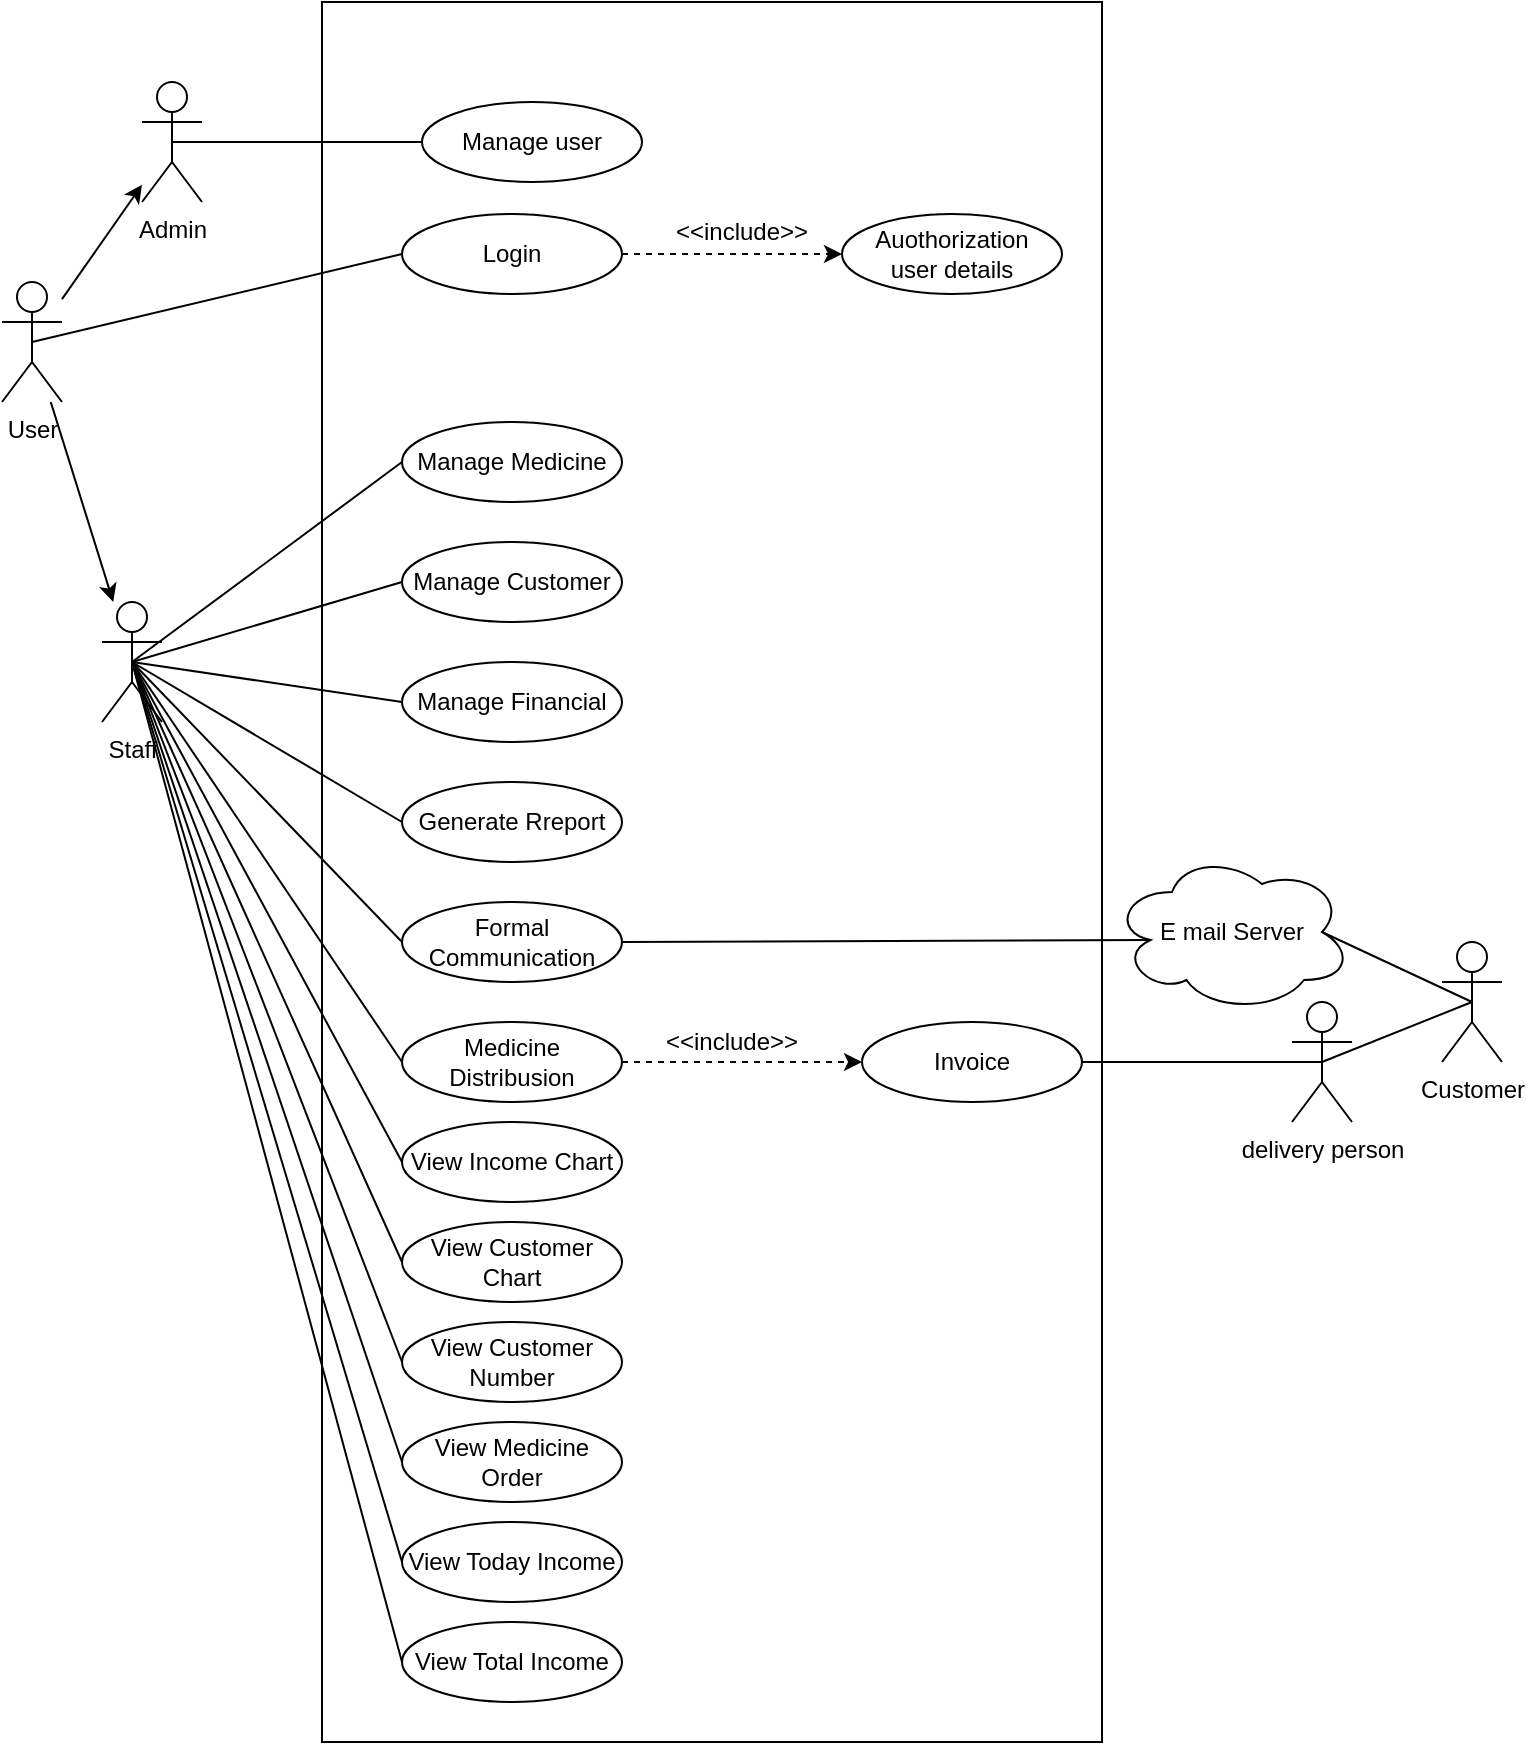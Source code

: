 
<mxfile version="22.0.0" type="device">

  <diagram id="R2lEEEUBdFMjLlhIrx00" name="Page-1">
    <mxGraphModel dx="880" dy="456" grid="1" gridSize="10" guides="1" tooltips="1" connect="1" arrows="1" fold="1" page="1" pageScale="1" pageWidth="850" pageHeight="1100" math="0" shadow="0" extFonts="Permanent Marker^https://fonts.googleapis.com/css?family=Permanent+Marker">
      <root>
        <mxCell id="0" />
        <mxCell id="1" parent="0" />
        <mxCell id="pWUu4n21JGwg7rA0w0O--8" value="" style="rounded=0;whiteSpace=wrap;html=1;" parent="1" vertex="1">

          <mxGeometry x="220" y="110" width="390" height="870" as="geometry" />

        </mxCell>
        <mxCell id="pWUu4n21JGwg7rA0w0O--14" value="" style="rounded=0;orthogonalLoop=1;jettySize=auto;html=1;" parent="1" source="pWUu4n21JGwg7rA0w0O--9" target="pWUu4n21JGwg7rA0w0O--13" edge="1">
          <mxGeometry relative="1" as="geometry" />
        </mxCell>
        <mxCell id="pWUu4n21JGwg7rA0w0O--16" value="" style="rounded=0;orthogonalLoop=1;jettySize=auto;html=1;" parent="1" source="pWUu4n21JGwg7rA0w0O--9" target="pWUu4n21JGwg7rA0w0O--15" edge="1">
          <mxGeometry relative="1" as="geometry" />
        </mxCell>
        <mxCell id="pWUu4n21JGwg7rA0w0O--9" value="User" style="shape=umlActor;verticalLabelPosition=bottom;verticalAlign=top;html=1;outlineConnect=0;" parent="1" vertex="1">
          <mxGeometry x="60" y="250" width="30" height="60" as="geometry" />
        </mxCell>
        <mxCell id="pWUu4n21JGwg7rA0w0O--44" style="rounded=0;orthogonalLoop=1;jettySize=auto;html=1;exitX=1;exitY=0.5;exitDx=0;exitDy=0;entryX=0;entryY=0.5;entryDx=0;entryDy=0;dashed=1;endArrow=classic;endFill=1;" parent="1" source="pWUu4n21JGwg7rA0w0O--12" target="pWUu4n21JGwg7rA0w0O--22" edge="1">
          <mxGeometry relative="1" as="geometry" />
        </mxCell>
        <mxCell id="pWUu4n21JGwg7rA0w0O--12" value="Login" style="ellipse;whiteSpace=wrap;html=1;" parent="1" vertex="1">
          <mxGeometry x="260" y="216" width="110" height="40" as="geometry" />
        </mxCell>
        <mxCell id="pWUu4n21JGwg7rA0w0O--26" style="rounded=0;orthogonalLoop=1;jettySize=auto;html=1;exitX=0.5;exitY=0.5;exitDx=0;exitDy=0;exitPerimeter=0;entryX=0;entryY=0.5;entryDx=0;entryDy=0;endArrow=none;endFill=0;" parent="1" source="pWUu4n21JGwg7rA0w0O--13" target="pWUu4n21JGwg7rA0w0O--25" edge="1">
          <mxGeometry relative="1" as="geometry" />
        </mxCell>
        <mxCell id="pWUu4n21JGwg7rA0w0O--27" style="rounded=0;orthogonalLoop=1;jettySize=auto;html=1;exitX=0.5;exitY=0.5;exitDx=0;exitDy=0;exitPerimeter=0;entryX=0;entryY=0.5;entryDx=0;entryDy=0;endArrow=none;endFill=0;" parent="1" source="pWUu4n21JGwg7rA0w0O--13" target="pWUu4n21JGwg7rA0w0O--24" edge="1">
          <mxGeometry relative="1" as="geometry" />
        </mxCell>
        <mxCell id="pWUu4n21JGwg7rA0w0O--31" style="rounded=0;orthogonalLoop=1;jettySize=auto;html=1;exitX=0.5;exitY=0.5;exitDx=0;exitDy=0;exitPerimeter=0;entryX=0;entryY=0.5;entryDx=0;entryDy=0;endArrow=none;endFill=0;" parent="1" source="pWUu4n21JGwg7rA0w0O--13" target="pWUu4n21JGwg7rA0w0O--28" edge="1">
          <mxGeometry relative="1" as="geometry" />
        </mxCell>
        <mxCell id="pWUu4n21JGwg7rA0w0O--13" value="Staff" style="shape=umlActor;verticalLabelPosition=bottom;verticalAlign=top;html=1;outlineConnect=0;" parent="1" vertex="1">
          <mxGeometry x="110" y="410" width="30" height="60" as="geometry" />
        </mxCell>
        <mxCell id="pWUu4n21JGwg7rA0w0O--18" style="rounded=0;orthogonalLoop=1;jettySize=auto;html=1;exitX=0.5;exitY=0.5;exitDx=0;exitDy=0;exitPerimeter=0;entryX=0;entryY=0.5;entryDx=0;entryDy=0;endArrow=none;endFill=0;" parent="1" source="pWUu4n21JGwg7rA0w0O--9" target="pWUu4n21JGwg7rA0w0O--12" edge="1">
          <mxGeometry relative="1" as="geometry" />
        </mxCell>
        <mxCell id="pWUu4n21JGwg7rA0w0O--46" style="rounded=0;orthogonalLoop=1;jettySize=auto;html=1;exitX=0.5;exitY=0.5;exitDx=0;exitDy=0;exitPerimeter=0;entryX=0;entryY=0.5;entryDx=0;entryDy=0;endArrow=none;endFill=0;" parent="1" source="pWUu4n21JGwg7rA0w0O--15" target="pWUu4n21JGwg7rA0w0O--33" edge="1">
          <mxGeometry relative="1" as="geometry" />
        </mxCell>
        <mxCell id="pWUu4n21JGwg7rA0w0O--15" value="Admin" style="shape=umlActor;verticalLabelPosition=bottom;verticalAlign=top;html=1;outlineConnect=0;" parent="1" vertex="1">
          <mxGeometry x="130" y="150" width="30" height="60" as="geometry" />
        </mxCell>
        <mxCell id="pWUu4n21JGwg7rA0w0O--22" value="Auothorization&lt;br&gt;user details" style="ellipse;whiteSpace=wrap;html=1;" parent="1" vertex="1">
          <mxGeometry x="480" y="216" width="110" height="40" as="geometry" />
        </mxCell>
        <mxCell id="pWUu4n21JGwg7rA0w0O--24" value="Manage Medicine" style="ellipse;whiteSpace=wrap;html=1;" parent="1" vertex="1">
          <mxGeometry x="260" y="320" width="110" height="40" as="geometry" />
        </mxCell>
        <mxCell id="pWUu4n21JGwg7rA0w0O--25" value="Manage Customer" style="ellipse;whiteSpace=wrap;html=1;" parent="1" vertex="1">
          <mxGeometry x="260" y="380" width="110" height="40" as="geometry" />
        </mxCell>
        <mxCell id="pWUu4n21JGwg7rA0w0O--28" value="Generate Rreport" style="ellipse;whiteSpace=wrap;html=1;" parent="1" vertex="1">
          <mxGeometry x="260" y="500" width="110" height="40" as="geometry" />
        </mxCell>
        <mxCell id="pWUu4n21JGwg7rA0w0O--30" style="rounded=0;orthogonalLoop=1;jettySize=auto;html=1;exitX=0;exitY=0.5;exitDx=0;exitDy=0;entryX=0.5;entryY=0.5;entryDx=0;entryDy=0;entryPerimeter=0;endArrow=none;endFill=0;" parent="1" source="pWUu4n21JGwg7rA0w0O--29" target="pWUu4n21JGwg7rA0w0O--13" edge="1">
          <mxGeometry relative="1" as="geometry" />
        </mxCell>
        <mxCell id="pWUu4n21JGwg7rA0w0O--29" value="Manage Financial" style="ellipse;whiteSpace=wrap;html=1;" parent="1" vertex="1">
          <mxGeometry x="260" y="440" width="110" height="40" as="geometry" />
        </mxCell>
        <mxCell id="pWUu4n21JGwg7rA0w0O--33" value="Manage user" style="ellipse;whiteSpace=wrap;html=1;" parent="1" vertex="1">
          <mxGeometry x="270" y="160" width="110" height="40" as="geometry" />
        </mxCell>
        <mxCell id="pWUu4n21JGwg7rA0w0O--36" style="rounded=0;orthogonalLoop=1;jettySize=auto;html=1;exitX=0;exitY=0.5;exitDx=0;exitDy=0;entryX=0.5;entryY=0.5;entryDx=0;entryDy=0;entryPerimeter=0;endArrow=none;endFill=0;" parent="1" source="pWUu4n21JGwg7rA0w0O--35" target="pWUu4n21JGwg7rA0w0O--13" edge="1">
          <mxGeometry relative="1" as="geometry" />
        </mxCell>
        <mxCell id="pWUu4n21JGwg7rA0w0O--43" style="rounded=0;orthogonalLoop=1;jettySize=auto;html=1;exitX=1;exitY=0.5;exitDx=0;exitDy=0;entryX=0.16;entryY=0.55;entryDx=0;entryDy=0;entryPerimeter=0;endArrow=none;endFill=0;" parent="1" source="pWUu4n21JGwg7rA0w0O--35" target="pWUu4n21JGwg7rA0w0O--39" edge="1">
          <mxGeometry relative="1" as="geometry" />
        </mxCell>
        <mxCell id="pWUu4n21JGwg7rA0w0O--35" value="Formal Communication" style="ellipse;whiteSpace=wrap;html=1;" parent="1" vertex="1">
          <mxGeometry x="260" y="560" width="110" height="40" as="geometry" />
        </mxCell>
        <mxCell id="pWUu4n21JGwg7rA0w0O--38" value="Customer" style="shape=umlActor;verticalLabelPosition=bottom;verticalAlign=top;html=1;outlineConnect=0;" parent="1" vertex="1">
          <mxGeometry x="780" y="580" width="30" height="60" as="geometry" />
        </mxCell>
        <mxCell id="pWUu4n21JGwg7rA0w0O--42" style="rounded=0;orthogonalLoop=1;jettySize=auto;html=1;exitX=0.875;exitY=0.5;exitDx=0;exitDy=0;exitPerimeter=0;entryX=0.5;entryY=0.5;entryDx=0;entryDy=0;entryPerimeter=0;endArrow=none;endFill=0;" parent="1" source="pWUu4n21JGwg7rA0w0O--39" target="pWUu4n21JGwg7rA0w0O--38" edge="1">
          <mxGeometry relative="1" as="geometry" />
        </mxCell>
        <mxCell id="pWUu4n21JGwg7rA0w0O--39" value="E mail Server" style="ellipse;shape=cloud;whiteSpace=wrap;html=1;" parent="1" vertex="1">
          <mxGeometry x="615" y="535" width="120" height="80" as="geometry" />
        </mxCell>
        <mxCell id="pWUu4n21JGwg7rA0w0O--45" value="&amp;lt;&amp;lt;include&amp;gt;&amp;gt;" style="text;html=1;strokeColor=none;fillColor=none;align=center;verticalAlign=middle;whiteSpace=wrap;rounded=0;rotation=0;" parent="1" vertex="1">
          <mxGeometry x="400" y="210" width="60" height="30" as="geometry" />
        </mxCell>
        <mxCell id="pWUu4n21JGwg7rA0w0O--56" style="rounded=0;orthogonalLoop=1;jettySize=auto;html=1;exitX=1;exitY=0.5;exitDx=0;exitDy=0;entryX=0.5;entryY=0.5;entryDx=0;entryDy=0;entryPerimeter=0;endArrow=none;endFill=0;" parent="1" source="pWUu4n21JGwg7rA0w0O--48" target="pWUu4n21JGwg7rA0w0O--54" edge="1">
          <mxGeometry relative="1" as="geometry" />
        </mxCell>
        <mxCell id="pWUu4n21JGwg7rA0w0O--48" value="Invoice" style="ellipse;whiteSpace=wrap;html=1;" parent="1" vertex="1">
          <mxGeometry x="490" y="620" width="110" height="40" as="geometry" />
        </mxCell>
        <mxCell id="pWUu4n21JGwg7rA0w0O--50" style="rounded=0;orthogonalLoop=1;jettySize=auto;html=1;exitX=0;exitY=0.5;exitDx=0;exitDy=0;entryX=0.5;entryY=0.5;entryDx=0;entryDy=0;entryPerimeter=0;endArrow=none;endFill=0;" parent="1" source="pWUu4n21JGwg7rA0w0O--49" target="pWUu4n21JGwg7rA0w0O--13" edge="1">
          <mxGeometry relative="1" as="geometry" />
        </mxCell>
        <mxCell id="pWUu4n21JGwg7rA0w0O--51" style="rounded=0;orthogonalLoop=1;jettySize=auto;html=1;exitX=1;exitY=0.5;exitDx=0;exitDy=0;entryX=0;entryY=0.5;entryDx=0;entryDy=0;endArrow=classic;endFill=1;dashed=1;" parent="1" source="pWUu4n21JGwg7rA0w0O--49" target="pWUu4n21JGwg7rA0w0O--48" edge="1">
          <mxGeometry relative="1" as="geometry" />
        </mxCell>
        <mxCell id="pWUu4n21JGwg7rA0w0O--49" value="Medicine Distribusion" style="ellipse;whiteSpace=wrap;html=1;" parent="1" vertex="1">
          <mxGeometry x="260" y="620" width="110" height="40" as="geometry" />
        </mxCell>
        <mxCell id="pWUu4n21JGwg7rA0w0O--52" value="&amp;lt;&amp;lt;include&amp;gt;&amp;gt;" style="text;html=1;strokeColor=none;fillColor=none;align=center;verticalAlign=middle;whiteSpace=wrap;rounded=0;rotation=0;" parent="1" vertex="1">
          <mxGeometry x="395" y="615" width="60" height="30" as="geometry" />
        </mxCell>
        <mxCell id="pWUu4n21JGwg7rA0w0O--57" style="rounded=0;orthogonalLoop=1;jettySize=auto;html=1;exitX=0.5;exitY=0.5;exitDx=0;exitDy=0;exitPerimeter=0;endArrow=none;endFill=0;entryX=0.5;entryY=0.5;entryDx=0;entryDy=0;entryPerimeter=0;" parent="1" source="pWUu4n21JGwg7rA0w0O--54" target="pWUu4n21JGwg7rA0w0O--38" edge="1">
          <mxGeometry relative="1" as="geometry" />
        </mxCell>
        <mxCell id="pWUu4n21JGwg7rA0w0O--54" value="delivery person" style="shape=umlActor;verticalLabelPosition=bottom;verticalAlign=top;html=1;outlineConnect=0;" parent="1" vertex="1">
          <mxGeometry x="705" y="610" width="30" height="60" as="geometry" />
        </mxCell>
        <mxCell id="Q60WyrBwcgVaMmztHW4a-1" value="View Income Chart" style="ellipse;whiteSpace=wrap;html=1;" vertex="1" parent="1">
          <mxGeometry x="260" y="670" width="110" height="40" as="geometry" />
        </mxCell>
        <mxCell id="Q60WyrBwcgVaMmztHW4a-2" value="View Customer Chart" style="ellipse;whiteSpace=wrap;html=1;" vertex="1" parent="1">
          <mxGeometry x="260" y="720" width="110" height="40" as="geometry" />
        </mxCell>
        <mxCell id="Q60WyrBwcgVaMmztHW4a-3" value="View Customer Number" style="ellipse;whiteSpace=wrap;html=1;" vertex="1" parent="1">
          <mxGeometry x="260" y="770" width="110" height="40" as="geometry" />
        </mxCell>
        <mxCell id="Q60WyrBwcgVaMmztHW4a-4" value="View Medicine Order" style="ellipse;whiteSpace=wrap;html=1;" vertex="1" parent="1">
          <mxGeometry x="260" y="820" width="110" height="40" as="geometry" />
        </mxCell>
        <mxCell id="Q60WyrBwcgVaMmztHW4a-5" value="View Today Income" style="ellipse;whiteSpace=wrap;html=1;" vertex="1" parent="1">
          <mxGeometry x="260" y="870" width="110" height="40" as="geometry" />
        </mxCell>
        <mxCell id="Q60WyrBwcgVaMmztHW4a-6" value="View Total Income" style="ellipse;whiteSpace=wrap;html=1;" vertex="1" parent="1">
          <mxGeometry x="260" y="920" width="110" height="40" as="geometry" />
        </mxCell>
        <mxCell id="Q60WyrBwcgVaMmztHW4a-7" style="rounded=0;orthogonalLoop=1;jettySize=auto;html=1;exitX=0;exitY=0.5;exitDx=0;exitDy=0;endArrow=none;endFill=0;entryX=0.5;entryY=0.5;entryDx=0;entryDy=0;entryPerimeter=0;" edge="1" parent="1" source="Q60WyrBwcgVaMmztHW4a-1" target="pWUu4n21JGwg7rA0w0O--13">
          <mxGeometry relative="1" as="geometry">
            <mxPoint x="270" y="650" as="sourcePoint" />
            <mxPoint x="130" y="440" as="targetPoint" />
          </mxGeometry>
        </mxCell>
        <mxCell id="Q60WyrBwcgVaMmztHW4a-8" style="rounded=0;orthogonalLoop=1;jettySize=auto;html=1;exitX=0;exitY=0.5;exitDx=0;exitDy=0;endArrow=none;endFill=0;entryX=0.5;entryY=0.5;entryDx=0;entryDy=0;entryPerimeter=0;" edge="1" parent="1" source="Q60WyrBwcgVaMmztHW4a-2" target="pWUu4n21JGwg7rA0w0O--13">
          <mxGeometry relative="1" as="geometry">
            <mxPoint x="270" y="700" as="sourcePoint" />
            <mxPoint x="130" y="440" as="targetPoint" />
          </mxGeometry>
        </mxCell>
        <mxCell id="Q60WyrBwcgVaMmztHW4a-9" style="rounded=0;orthogonalLoop=1;jettySize=auto;html=1;exitX=0;exitY=0.5;exitDx=0;exitDy=0;entryX=0.5;entryY=0.5;entryDx=0;entryDy=0;entryPerimeter=0;endArrow=none;endFill=0;" edge="1" parent="1" source="Q60WyrBwcgVaMmztHW4a-5" target="pWUu4n21JGwg7rA0w0O--13">
          <mxGeometry relative="1" as="geometry">
            <mxPoint x="280" y="710" as="sourcePoint" />
            <mxPoint x="155" y="470" as="targetPoint" />
          </mxGeometry>
        </mxCell>
        <mxCell id="Q60WyrBwcgVaMmztHW4a-10" style="rounded=0;orthogonalLoop=1;jettySize=auto;html=1;exitX=0;exitY=0.5;exitDx=0;exitDy=0;entryX=0.5;entryY=0.5;entryDx=0;entryDy=0;entryPerimeter=0;endArrow=none;endFill=0;" edge="1" parent="1" source="Q60WyrBwcgVaMmztHW4a-4" target="pWUu4n21JGwg7rA0w0O--13">
          <mxGeometry relative="1" as="geometry">
            <mxPoint x="290" y="720" as="sourcePoint" />
            <mxPoint x="165" y="480" as="targetPoint" />
          </mxGeometry>
        </mxCell>
        <mxCell id="Q60WyrBwcgVaMmztHW4a-11" style="rounded=0;orthogonalLoop=1;jettySize=auto;html=1;exitX=0;exitY=0.5;exitDx=0;exitDy=0;entryX=0.5;entryY=0.5;entryDx=0;entryDy=0;entryPerimeter=0;endArrow=none;endFill=0;" edge="1" parent="1" source="Q60WyrBwcgVaMmztHW4a-3" target="pWUu4n21JGwg7rA0w0O--13">
          <mxGeometry relative="1" as="geometry">
            <mxPoint x="300" y="730" as="sourcePoint" />
            <mxPoint x="175" y="490" as="targetPoint" />
          </mxGeometry>
        </mxCell>
        <mxCell id="Q60WyrBwcgVaMmztHW4a-12" style="rounded=0;orthogonalLoop=1;jettySize=auto;html=1;exitX=0;exitY=0.5;exitDx=0;exitDy=0;entryX=0.5;entryY=0.5;entryDx=0;entryDy=0;entryPerimeter=0;endArrow=none;endFill=0;" edge="1" parent="1" source="Q60WyrBwcgVaMmztHW4a-6" target="pWUu4n21JGwg7rA0w0O--13">
          <mxGeometry relative="1" as="geometry">
            <mxPoint x="270" y="900" as="sourcePoint" />
            <mxPoint x="135" y="450" as="targetPoint" />
          </mxGeometry>
        </mxCell>
      </root>
    </mxGraphModel>
  </diagram>
</mxfile>
